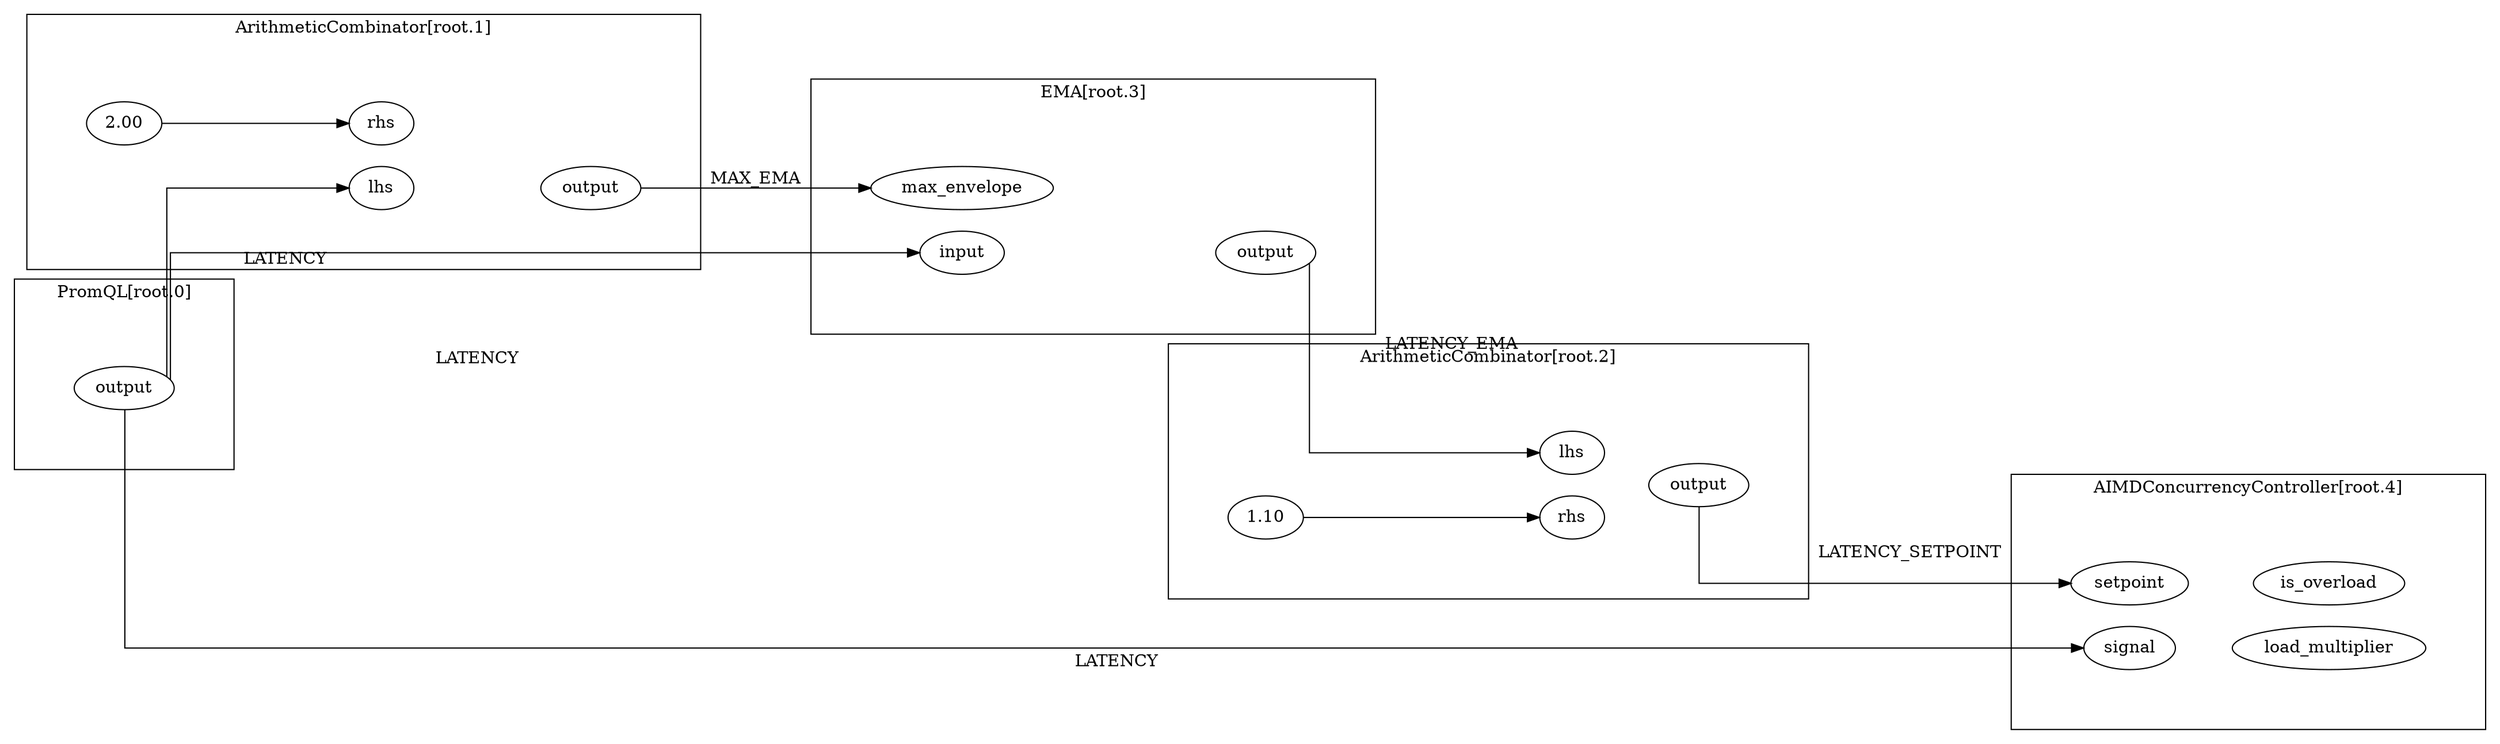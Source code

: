 digraph  {
	subgraph cluster_s17 {
		label="AIMDConcurrencyController[root.4]";margin="50.0";
		n20[label="is_overload"];
		n21[label="load_multiplier"];
		n18[label="setpoint"];
		n19[label="signal"];
		n19->n21[style="invis"];
		{rank=same; n18;n19;};
		{rank=same; n20;n21;};
		
	}
	subgraph cluster_s3 {
		label="ArithmeticCombinator[root.1]";margin="50.0";
		n5[label="2.00"];
		n6[label="lhs"];
		n7[label="output"];
		n4[label="rhs"];
		n5->n4;
		n6->n7[style="invis"];
		{rank=same; n4;n6;};
		{rank=same; n7;};
		
	}
	subgraph cluster_s8 {
		label="ArithmeticCombinator[root.2]";margin="50.0";
		n10[label="1.10"];
		n11[label="lhs"];
		n12[label="output"];
		n9[label="rhs"];
		n10->n9;
		n11->n12[style="invis"];
		{rank=same; n9;n11;};
		{rank=same; n12;};
		
	}
	subgraph cluster_s13 {
		label="EMA[root.3]";margin="50.0";
		n15[label="input"];
		n14[label="max_envelope"];
		n16[label="output"];
		n15->n16[style="invis"];
		{rank=same; n14;n15;};
		{rank=same; n16;};
		
	}
	subgraph cluster_s1 {
		label="PromQL[root.0]";margin="50.0";
		n2[label="output"];
		{rank=same; n2;};
		
	}
	rankdir="LR";splines="ortho";
	n2->n6[label="LATENCY"];
	n2->n15[label="LATENCY"];
	n2->n19[label="LATENCY"];
	n7->n14[label="MAX_EMA"];
	n12->n18[label="LATENCY_SETPOINT"];
	n16->n11[label="LATENCY_EMA"];
	
}
